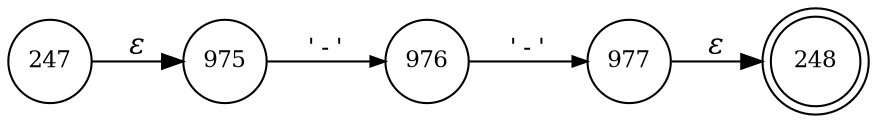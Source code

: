 digraph ATN {
rankdir=LR;
s248[fontsize=11, label="248", shape=doublecircle, fixedsize=true, width=.6];
s976[fontsize=11,label="976", shape=circle, fixedsize=true, width=.55, peripheries=1];
s977[fontsize=11,label="977", shape=circle, fixedsize=true, width=.55, peripheries=1];
s247[fontsize=11,label="247", shape=circle, fixedsize=true, width=.55, peripheries=1];
s975[fontsize=11,label="975", shape=circle, fixedsize=true, width=.55, peripheries=1];
s247 -> s975 [fontname="Times-Italic", label="&epsilon;"];
s975 -> s976 [fontsize=11, fontname="Courier", arrowsize=.7, label = "'-'", arrowhead = normal];
s976 -> s977 [fontsize=11, fontname="Courier", arrowsize=.7, label = "'-'", arrowhead = normal];
s977 -> s248 [fontname="Times-Italic", label="&epsilon;"];
}